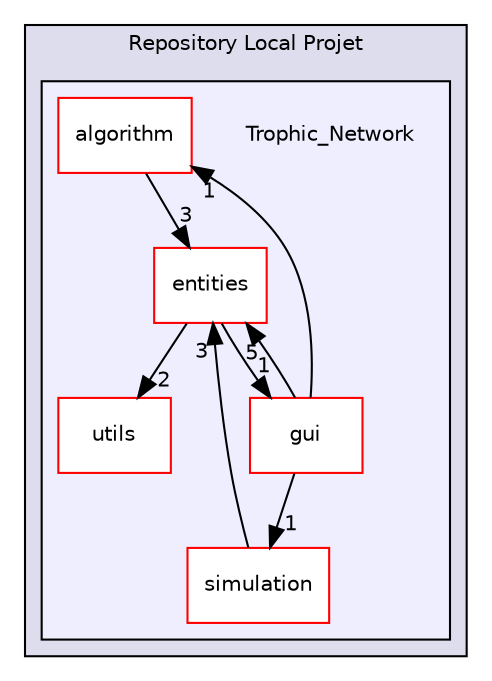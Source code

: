 digraph "C:/Users/ququq/Desktop/Repository Local Projet/Trophic_Network" {
  compound=true
  node [ fontsize="10", fontname="Helvetica"];
  edge [ labelfontsize="10", labelfontname="Helvetica"];
  subgraph clusterdir_9b620fd3b223af94f4d6000eb872a50c {
    graph [ bgcolor="#ddddee", pencolor="black", label="Repository Local Projet" fontname="Helvetica", fontsize="10", URL="dir_9b620fd3b223af94f4d6000eb872a50c.html"]
  subgraph clusterdir_9030cdca5aeddc1fcb3a2c9bcb6872d7 {
    graph [ bgcolor="#eeeeff", pencolor="black", label="" URL="dir_9030cdca5aeddc1fcb3a2c9bcb6872d7.html"];
    dir_9030cdca5aeddc1fcb3a2c9bcb6872d7 [shape=plaintext label="Trophic_Network"];
    dir_c9a6350904661503d4a5976040e42bdb [shape=box label="algorithm" color="red" fillcolor="white" style="filled" URL="dir_c9a6350904661503d4a5976040e42bdb.html"];
    dir_5f80013d9f8a3f0528e3199f2c210c49 [shape=box label="entities" color="red" fillcolor="white" style="filled" URL="dir_5f80013d9f8a3f0528e3199f2c210c49.html"];
    dir_c3d0b6be5bb4760826199717627d2316 [shape=box label="gui" color="red" fillcolor="white" style="filled" URL="dir_c3d0b6be5bb4760826199717627d2316.html"];
    dir_a929f530a25c55a4c5cc63130691af8b [shape=box label="simulation" color="red" fillcolor="white" style="filled" URL="dir_a929f530a25c55a4c5cc63130691af8b.html"];
    dir_328c24d416759da2a84050b0296cfa63 [shape=box label="utils" color="red" fillcolor="white" style="filled" URL="dir_328c24d416759da2a84050b0296cfa63.html"];
  }
  }
  dir_5f80013d9f8a3f0528e3199f2c210c49->dir_c3d0b6be5bb4760826199717627d2316 [headlabel="1", labeldistance=1.5 headhref="dir_000005_000011.html"];
  dir_5f80013d9f8a3f0528e3199f2c210c49->dir_328c24d416759da2a84050b0296cfa63 [headlabel="2", labeldistance=1.5 headhref="dir_000005_000016.html"];
  dir_c9a6350904661503d4a5976040e42bdb->dir_5f80013d9f8a3f0528e3199f2c210c49 [headlabel="3", labeldistance=1.5 headhref="dir_000002_000005.html"];
  dir_c3d0b6be5bb4760826199717627d2316->dir_5f80013d9f8a3f0528e3199f2c210c49 [headlabel="5", labeldistance=1.5 headhref="dir_000011_000005.html"];
  dir_c3d0b6be5bb4760826199717627d2316->dir_c9a6350904661503d4a5976040e42bdb [headlabel="1", labeldistance=1.5 headhref="dir_000011_000002.html"];
  dir_c3d0b6be5bb4760826199717627d2316->dir_a929f530a25c55a4c5cc63130691af8b [headlabel="1", labeldistance=1.5 headhref="dir_000011_000013.html"];
  dir_a929f530a25c55a4c5cc63130691af8b->dir_5f80013d9f8a3f0528e3199f2c210c49 [headlabel="3", labeldistance=1.5 headhref="dir_000013_000005.html"];
}
